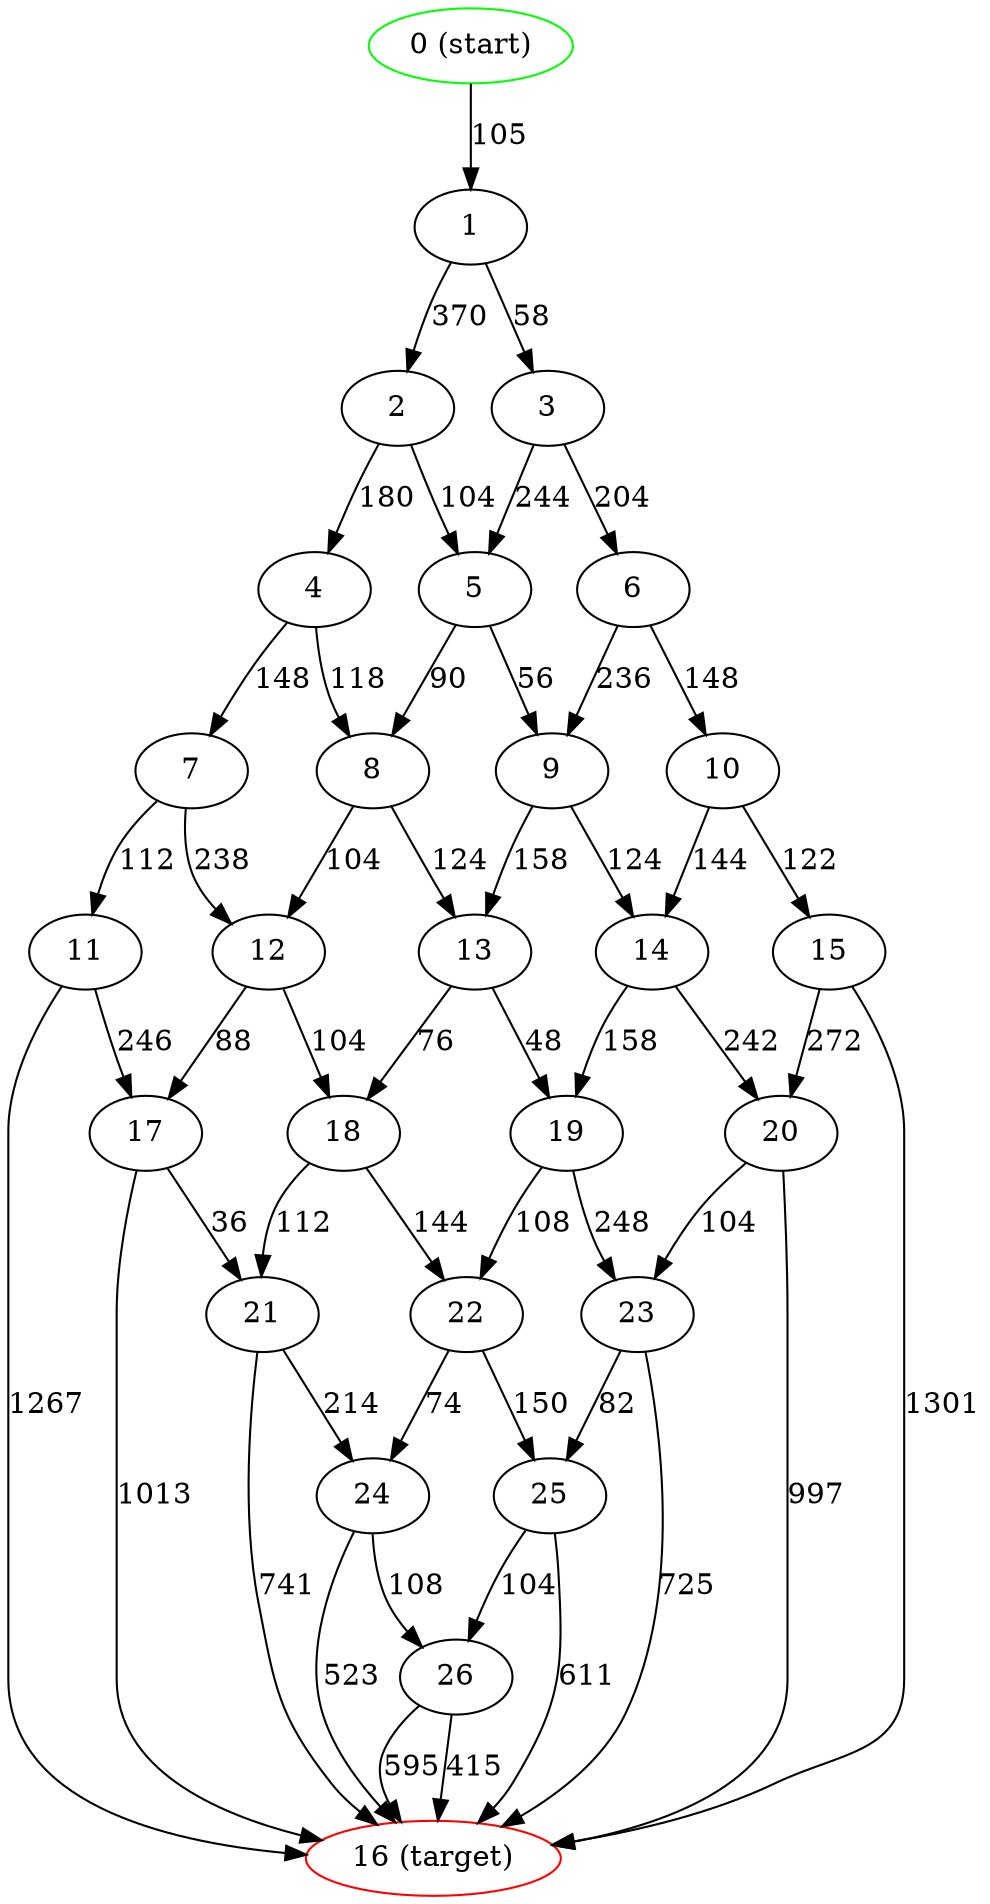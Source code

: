 digraph {
  0 [label="0 (start)", color=green]
  0 -> 1 [label="105"]
  1 [label="1"]
  1 -> 2 [label="370"]
  1 -> 3 [label="58"]
  2 [label="2"]
  2 -> 4 [label="180"]
  2 -> 5 [label="104"]
  3 [label="3"]
  3 -> 5 [label="244"]
  3 -> 6 [label="204"]
  4 [label="4"]
  4 -> 7 [label="148"]
  4 -> 8 [label="118"]
  5 [label="5"]
  5 -> 8 [label="90"]
  5 -> 9 [label="56"]
  6 [label="6"]
  6 -> 9 [label="236"]
  6 -> 10 [label="148"]
  7 [label="7"]
  7 -> 11 [label="112"]
  7 -> 12 [label="238"]
  8 [label="8"]
  8 -> 12 [label="104"]
  8 -> 13 [label="124"]
  9 [label="9"]
  9 -> 13 [label="158"]
  9 -> 14 [label="124"]
  10 [label="10"]
  10 -> 14 [label="144"]
  10 -> 15 [label="122"]
  11 [label="11"]
  11 -> 16 [label="1267"]
  11 -> 17 [label="246"]
  12 [label="12"]
  12 -> 17 [label="88"]
  12 -> 18 [label="104"]
  13 [label="13"]
  13 -> 18 [label="76"]
  13 -> 19 [label="48"]
  14 [label="14"]
  14 -> 19 [label="158"]
  14 -> 20 [label="242"]
  15 [label="15"]
  15 -> 20 [label="272"]
  15 -> 16 [label="1301"]
  16 [label="16 (target)", color=red]
  17 [label="17"]
  17 -> 16 [label="1013"]
  17 -> 21 [label="36"]
  18 [label="18"]
  18 -> 21 [label="112"]
  18 -> 22 [label="144"]
  19 [label="19"]
  19 -> 22 [label="108"]
  19 -> 23 [label="248"]
  20 [label="20"]
  20 -> 23 [label="104"]
  20 -> 16 [label="997"]
  21 [label="21"]
  21 -> 16 [label="741"]
  21 -> 24 [label="214"]
  22 [label="22"]
  22 -> 24 [label="74"]
  22 -> 25 [label="150"]
  23 [label="23"]
  23 -> 25 [label="82"]
  23 -> 16 [label="725"]
  24 [label="24"]
  24 -> 16 [label="523"]
  24 -> 26 [label="108"]
  25 [label="25"]
  25 -> 26 [label="104"]
  25 -> 16 [label="611"]
  26 [label="26"]
  26 -> 16 [label="595"]
  26 -> 16 [label="415"]
}
